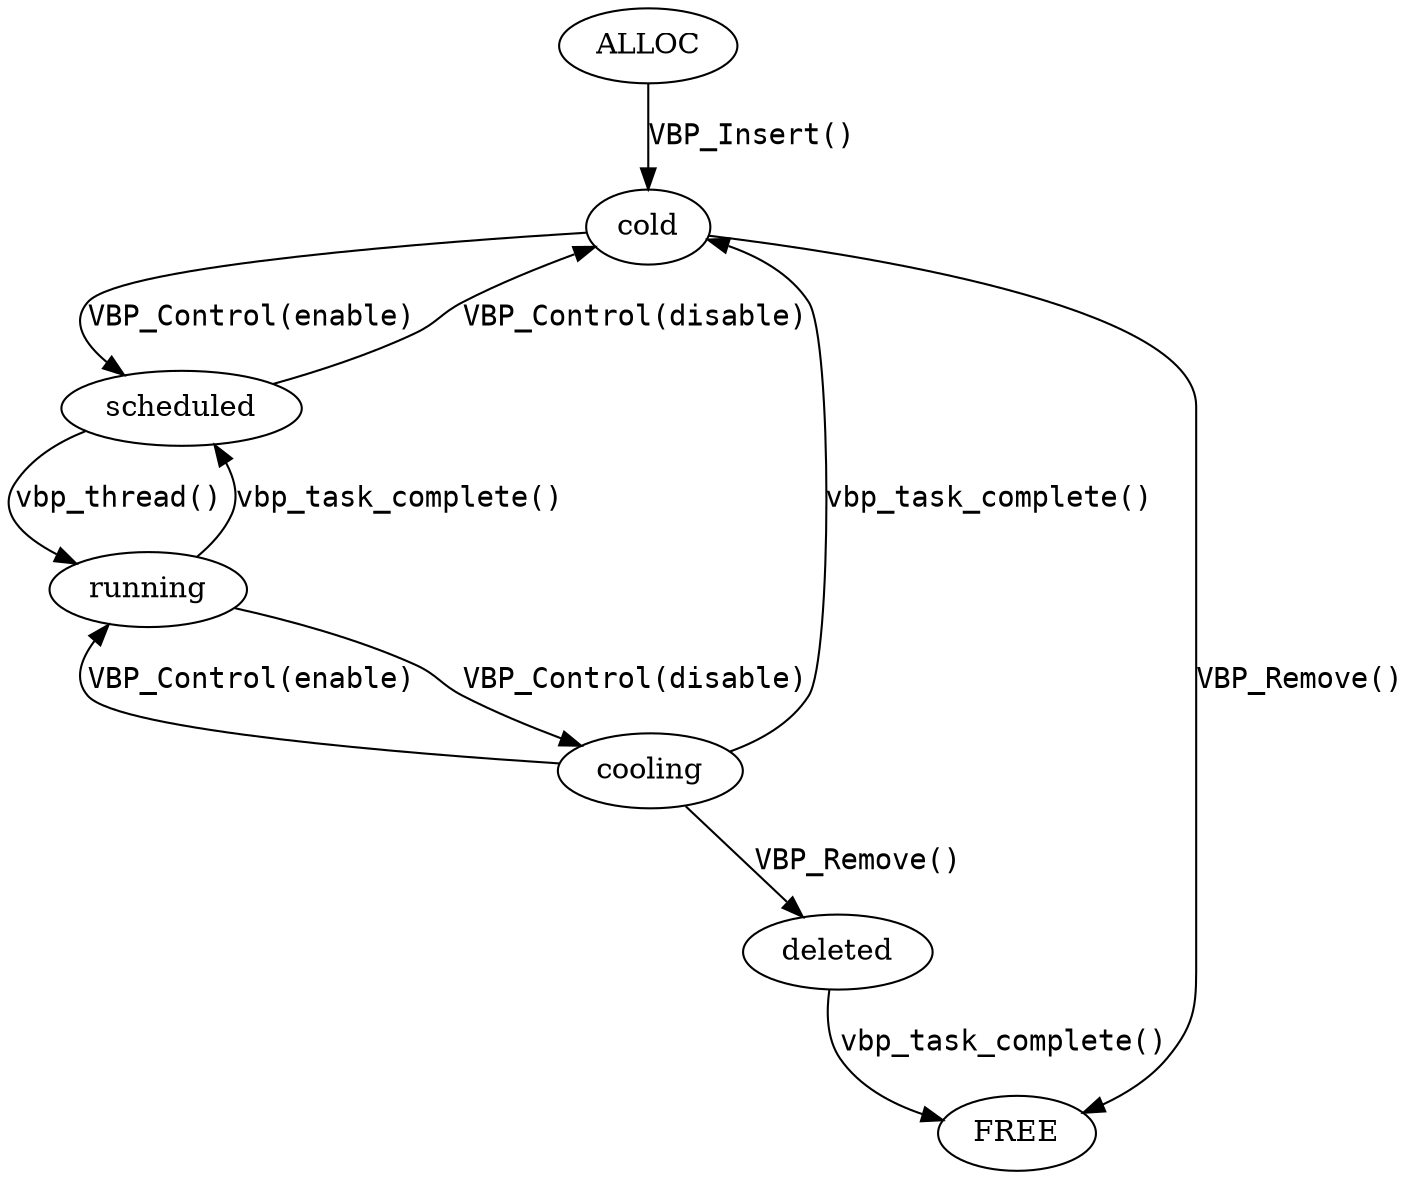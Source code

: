 # cache_backend_probe struct vbp_state

digraph cache_backend_probe {
	ALLOC
	scheduled
	running
	cold
	cooling	# going cold while task runs
	deleted # from cooling, removed while task runs
	FREE

	edge [fontname=Courier]

	# via vbp_task() or vbp_thread() scheduling error
	edge [label="vbp_task_complete()"]
	running -> scheduled
	cooling -> cold
	deleted -> FREE

	edge [label="vbp_thread()"]
	scheduled -> running

	edge [label="VBP_Control(enable)"]
	cooling -> running
	cold -> scheduled

	edge [label="VBP_Control(disable)"]
	running -> cooling
	scheduled -> cold

	edge [label="VBP_Insert()"]
	ALLOC -> cold

	edge [label="VBP_Remove()"]
	cooling -> deleted
	cold -> FREE
}

